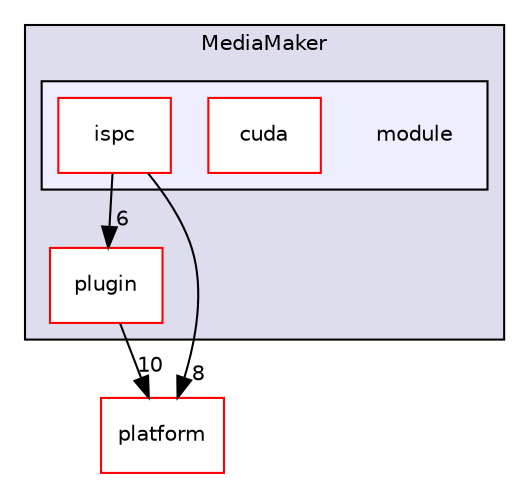 digraph "bioexplorer/backend/plugins/MediaMaker/module" {
  compound=true
  node [ fontsize="10", fontname="Helvetica"];
  edge [ labelfontsize="10", labelfontname="Helvetica"];
  subgraph clusterdir_a8be3529f47ac2b897ecd0e6568fdd15 {
    graph [ bgcolor="#ddddee", pencolor="black", label="MediaMaker" fontname="Helvetica", fontsize="10", URL="dir_a8be3529f47ac2b897ecd0e6568fdd15.html"]
  dir_b52349f5576cfd3d293727016b3a4bfd [shape=box label="plugin" fillcolor="white" style="filled" color="red" URL="dir_b52349f5576cfd3d293727016b3a4bfd.html"];
  subgraph clusterdir_e03123f27d9aa4e105763c81dcd1a12d {
    graph [ bgcolor="#eeeeff", pencolor="black", label="" URL="dir_e03123f27d9aa4e105763c81dcd1a12d.html"];
    dir_e03123f27d9aa4e105763c81dcd1a12d [shape=plaintext label="module"];
  dir_c0fcac12fd6fe95071a5995830de1ead [shape=box label="cuda" fillcolor="white" style="filled" color="red" URL="dir_c0fcac12fd6fe95071a5995830de1ead.html"];
  dir_1ec2d5b7d2b22ab2ad5468b780dda495 [shape=box label="ispc" fillcolor="white" style="filled" color="red" URL="dir_1ec2d5b7d2b22ab2ad5468b780dda495.html"];
  }
  }
  dir_c5a52a81292cf9a5167198f4f346d6d9 [shape=box label="platform" fillcolor="white" style="filled" color="red" URL="dir_c5a52a81292cf9a5167198f4f346d6d9.html"];
  dir_1ec2d5b7d2b22ab2ad5468b780dda495->dir_c5a52a81292cf9a5167198f4f346d6d9 [headlabel="8", labeldistance=1.5 headhref="dir_000015_000061.html"];
  dir_1ec2d5b7d2b22ab2ad5468b780dda495->dir_b52349f5576cfd3d293727016b3a4bfd [headlabel="6", labeldistance=1.5 headhref="dir_000015_000017.html"];
  dir_b52349f5576cfd3d293727016b3a4bfd->dir_c5a52a81292cf9a5167198f4f346d6d9 [headlabel="10", labeldistance=1.5 headhref="dir_000017_000061.html"];
}
